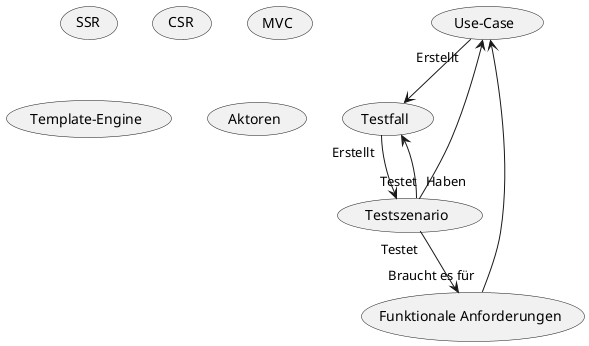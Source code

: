 @startuml

(SSR)
(CSR)
(MVC)
(Template-Engine) as (TEngine)
(Use-Case) as (UseCase)
(Aktoren)
(Funktionale Anforderungen) as (Anforderungen)
(Testszenario)
(Testfall)

(Anforderungen) "Braucht es für" --> (UseCase)

(Testszenario) "Testet" --> (UseCase)

(Testszenario) "Testet" --> (Anforderungen)

(Testszenario) "Haben" --> (Testfall)
(Testfall) "Erstellt" --> (Testszenario)

(UseCase) "Erstellt" --> (Testfall)

@enduml